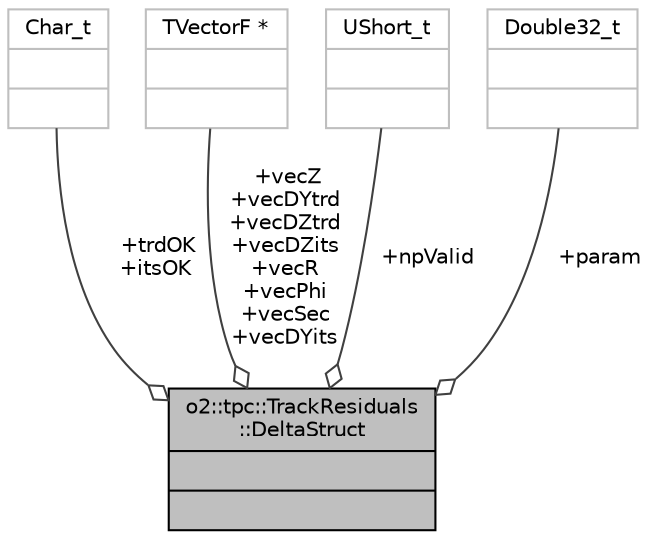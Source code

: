 digraph "o2::tpc::TrackResiduals::DeltaStruct"
{
 // INTERACTIVE_SVG=YES
  bgcolor="transparent";
  edge [fontname="Helvetica",fontsize="10",labelfontname="Helvetica",labelfontsize="10"];
  node [fontname="Helvetica",fontsize="10",shape=record];
  Node1 [label="{o2::tpc::TrackResiduals\l::DeltaStruct\n||}",height=0.2,width=0.4,color="black", fillcolor="grey75", style="filled", fontcolor="black"];
  Node2 -> Node1 [color="grey25",fontsize="10",style="solid",label=" +trdOK\n+itsOK" ,arrowhead="odiamond",fontname="Helvetica"];
  Node2 [label="{Char_t\n||}",height=0.2,width=0.4,color="grey75"];
  Node3 -> Node1 [color="grey25",fontsize="10",style="solid",label=" +vecZ\n+vecDYtrd\n+vecDZtrd\n+vecDZits\n+vecR\n+vecPhi\n+vecSec\n+vecDYits" ,arrowhead="odiamond",fontname="Helvetica"];
  Node3 [label="{TVectorF *\n||}",height=0.2,width=0.4,color="grey75"];
  Node4 -> Node1 [color="grey25",fontsize="10",style="solid",label=" +npValid" ,arrowhead="odiamond",fontname="Helvetica"];
  Node4 [label="{UShort_t\n||}",height=0.2,width=0.4,color="grey75"];
  Node5 -> Node1 [color="grey25",fontsize="10",style="solid",label=" +param" ,arrowhead="odiamond",fontname="Helvetica"];
  Node5 [label="{Double32_t\n||}",height=0.2,width=0.4,color="grey75"];
}
